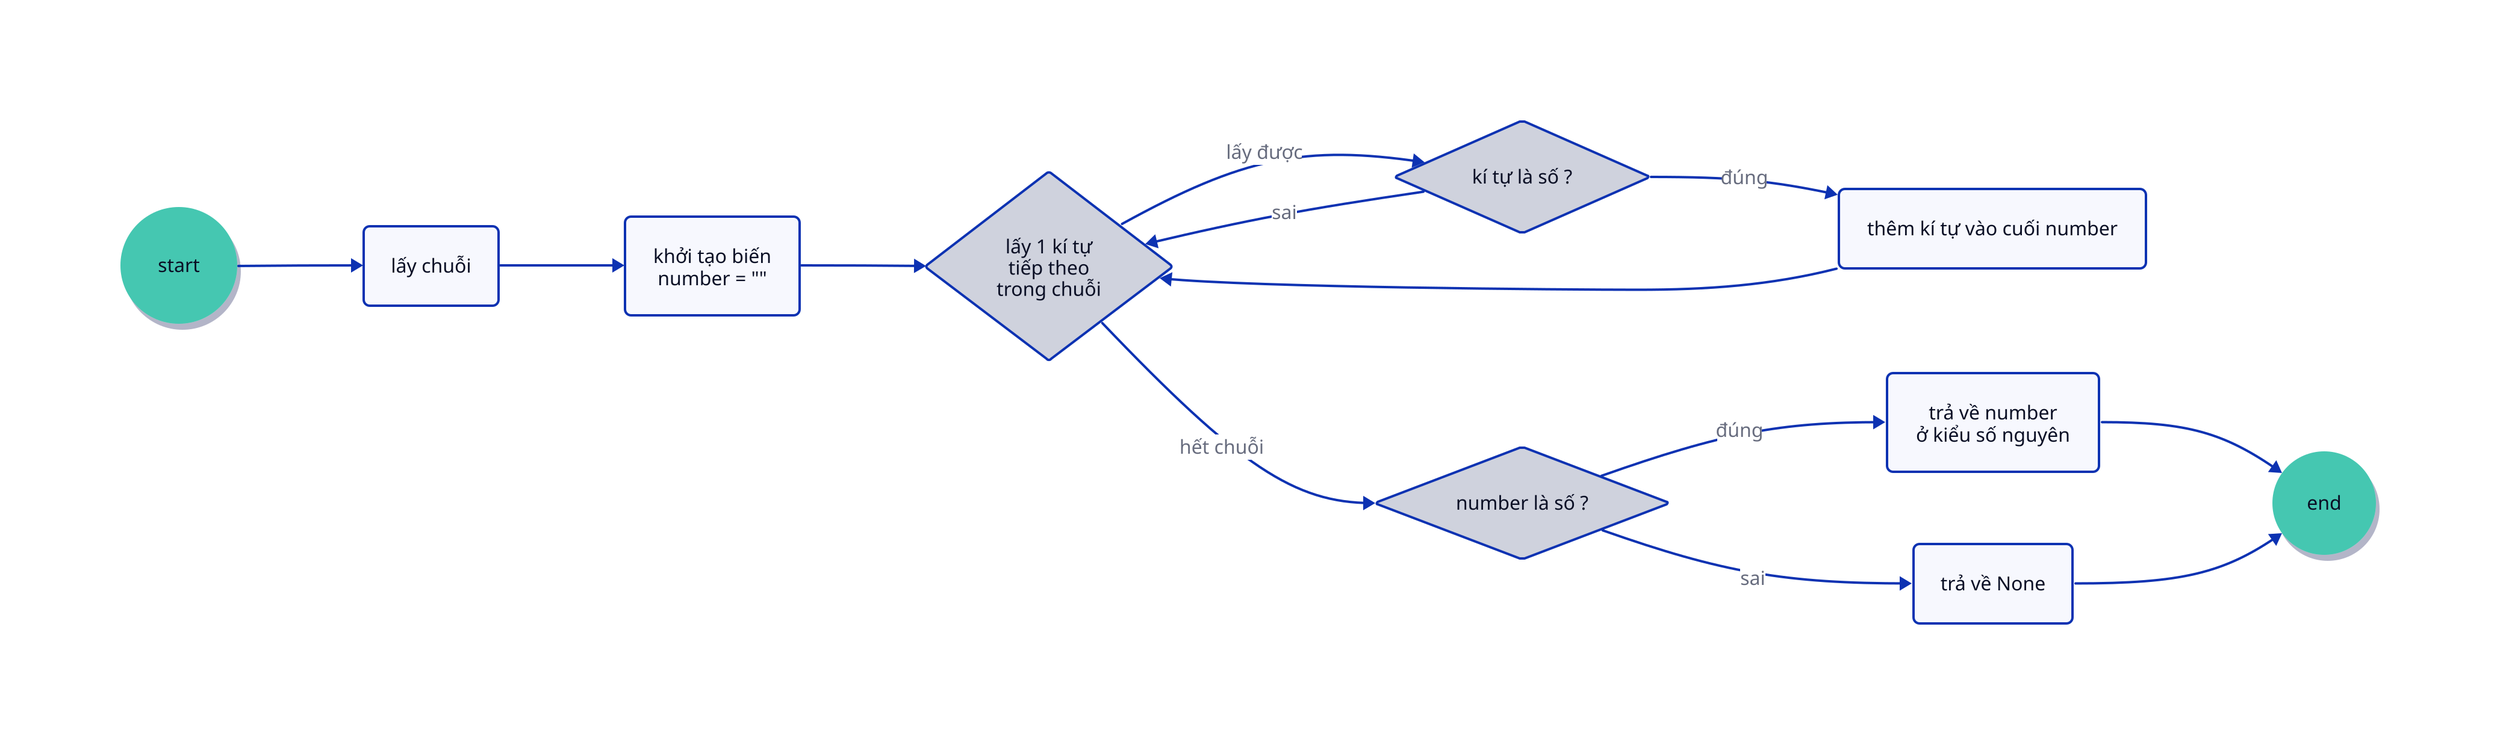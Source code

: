 # definition
direction: right
classes: {
  endpoint: {
    shape: circle
    style: {
      stroke-width: 0
      fill: "#44C7B1"
      shadow: true
    }
  }
}
**.style.border-radius: 5
start.class: endpoint
end.class: endpoint


# workflow
start -> get_string
get_string -> init_number
init_number -> ele_in_string
ele_in_string -> is_digit: lấy được
is_digit -> append_to_number: đúng
append_to_number -> ele_in_string
is_digit -> ele_in_string: sai
ele_in_string -> number_is_digit: hết chuỗi
number_is_digit -> return_number: đúng
return_number -> end
number_is_digit -> return_none: sai
return_none -> end


# labels
get_string: lấy chuỗi
init_number: khởi tạo biến\n number = ""
ele_in_string: {
  shape: diamond
  label: lấy 1 kí tự\n tiếp theo\n trong chuỗi
}
is_digit: {
  shape: diamond
  label: kí tự là số ?
}
number_is_digit: {
  shape: diamond
  label: number là số ?
}
append_to_number: thêm kí tự vào cuối number
return_number: trả về number\n ở kiểu số nguyên
return_none: trả về None
